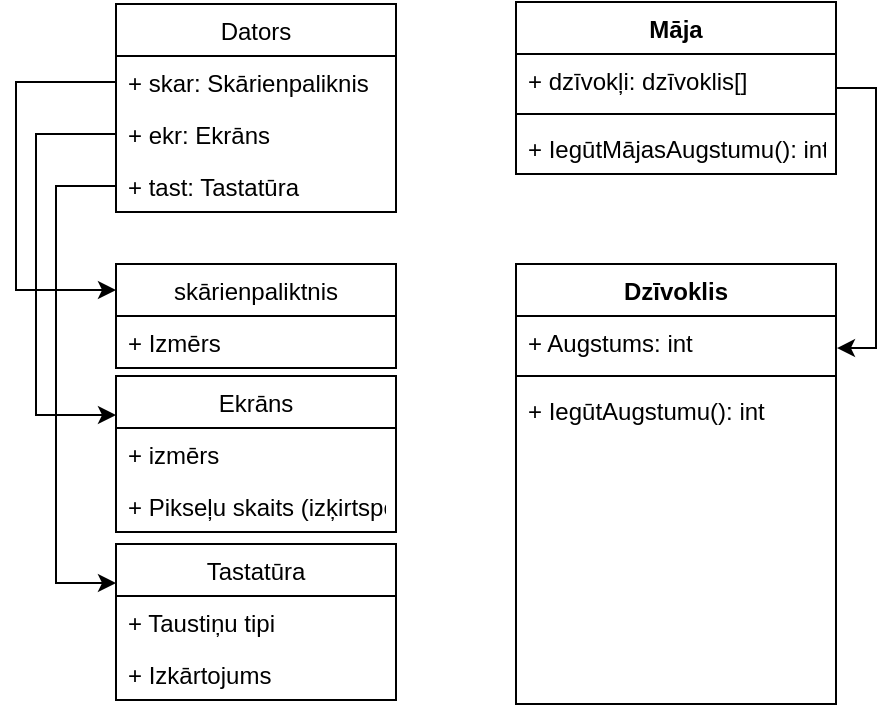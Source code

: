 <mxfile version="20.8.23" type="device"><diagram name="Page-1" id="7RA7qB7mhQdXJ-fSMNeE"><mxGraphModel dx="1078" dy="447" grid="1" gridSize="10" guides="1" tooltips="1" connect="1" arrows="1" fold="1" page="1" pageScale="1" pageWidth="850" pageHeight="1100" math="0" shadow="0"><root><mxCell id="0"/><mxCell id="1" parent="0"/><mxCell id="PHc0Eltf6T2euqXwBbr9-19" value="Dators" style="swimlane;fontStyle=0;childLayout=stackLayout;horizontal=1;startSize=26;fillColor=none;horizontalStack=0;resizeParent=1;resizeParentMax=0;resizeLast=0;collapsible=1;marginBottom=0;" vertex="1" parent="1"><mxGeometry x="160" y="90" width="140" height="104" as="geometry"/></mxCell><mxCell id="PHc0Eltf6T2euqXwBbr9-20" value="+ skar: Skārienpaliknis" style="text;strokeColor=none;fillColor=none;align=left;verticalAlign=top;spacingLeft=4;spacingRight=4;overflow=hidden;rotatable=0;points=[[0,0.5],[1,0.5]];portConstraint=eastwest;" vertex="1" parent="PHc0Eltf6T2euqXwBbr9-19"><mxGeometry y="26" width="140" height="26" as="geometry"/></mxCell><mxCell id="PHc0Eltf6T2euqXwBbr9-21" value="+ ekr: Ekrāns" style="text;strokeColor=none;fillColor=none;align=left;verticalAlign=top;spacingLeft=4;spacingRight=4;overflow=hidden;rotatable=0;points=[[0,0.5],[1,0.5]];portConstraint=eastwest;" vertex="1" parent="PHc0Eltf6T2euqXwBbr9-19"><mxGeometry y="52" width="140" height="26" as="geometry"/></mxCell><mxCell id="PHc0Eltf6T2euqXwBbr9-22" value="+ tast: Tastatūra" style="text;strokeColor=none;fillColor=none;align=left;verticalAlign=top;spacingLeft=4;spacingRight=4;overflow=hidden;rotatable=0;points=[[0,0.5],[1,0.5]];portConstraint=eastwest;" vertex="1" parent="PHc0Eltf6T2euqXwBbr9-19"><mxGeometry y="78" width="140" height="26" as="geometry"/></mxCell><mxCell id="PHc0Eltf6T2euqXwBbr9-23" value="Tastatūra" style="swimlane;fontStyle=0;childLayout=stackLayout;horizontal=1;startSize=26;fillColor=none;horizontalStack=0;resizeParent=1;resizeParentMax=0;resizeLast=0;collapsible=1;marginBottom=0;" vertex="1" parent="1"><mxGeometry x="160" y="360" width="140" height="78" as="geometry"/></mxCell><mxCell id="PHc0Eltf6T2euqXwBbr9-24" value="+ Taustiņu tipi" style="text;strokeColor=none;fillColor=none;align=left;verticalAlign=top;spacingLeft=4;spacingRight=4;overflow=hidden;rotatable=0;points=[[0,0.5],[1,0.5]];portConstraint=eastwest;" vertex="1" parent="PHc0Eltf6T2euqXwBbr9-23"><mxGeometry y="26" width="140" height="26" as="geometry"/></mxCell><mxCell id="PHc0Eltf6T2euqXwBbr9-25" value="+ Izkārtojums" style="text;strokeColor=none;fillColor=none;align=left;verticalAlign=top;spacingLeft=4;spacingRight=4;overflow=hidden;rotatable=0;points=[[0,0.5],[1,0.5]];portConstraint=eastwest;" vertex="1" parent="PHc0Eltf6T2euqXwBbr9-23"><mxGeometry y="52" width="140" height="26" as="geometry"/></mxCell><mxCell id="PHc0Eltf6T2euqXwBbr9-31" value="Ekrāns" style="swimlane;fontStyle=0;childLayout=stackLayout;horizontal=1;startSize=26;fillColor=none;horizontalStack=0;resizeParent=1;resizeParentMax=0;resizeLast=0;collapsible=1;marginBottom=0;" vertex="1" parent="1"><mxGeometry x="160" y="276" width="140" height="78" as="geometry"/></mxCell><mxCell id="PHc0Eltf6T2euqXwBbr9-32" value="+ izmērs" style="text;strokeColor=none;fillColor=none;align=left;verticalAlign=top;spacingLeft=4;spacingRight=4;overflow=hidden;rotatable=0;points=[[0,0.5],[1,0.5]];portConstraint=eastwest;" vertex="1" parent="PHc0Eltf6T2euqXwBbr9-31"><mxGeometry y="26" width="140" height="26" as="geometry"/></mxCell><mxCell id="PHc0Eltf6T2euqXwBbr9-33" value="+ Pikseļu skaits (izķirtspēja)" style="text;strokeColor=none;fillColor=none;align=left;verticalAlign=top;spacingLeft=4;spacingRight=4;overflow=hidden;rotatable=0;points=[[0,0.5],[1,0.5]];portConstraint=eastwest;" vertex="1" parent="PHc0Eltf6T2euqXwBbr9-31"><mxGeometry y="52" width="140" height="26" as="geometry"/></mxCell><mxCell id="PHc0Eltf6T2euqXwBbr9-35" value="skārienpaliktnis" style="swimlane;fontStyle=0;childLayout=stackLayout;horizontal=1;startSize=26;fillColor=none;horizontalStack=0;resizeParent=1;resizeParentMax=0;resizeLast=0;collapsible=1;marginBottom=0;" vertex="1" parent="1"><mxGeometry x="160" y="220" width="140" height="52" as="geometry"/></mxCell><mxCell id="PHc0Eltf6T2euqXwBbr9-36" value="+ Izmērs" style="text;strokeColor=none;fillColor=none;align=left;verticalAlign=top;spacingLeft=4;spacingRight=4;overflow=hidden;rotatable=0;points=[[0,0.5],[1,0.5]];portConstraint=eastwest;" vertex="1" parent="PHc0Eltf6T2euqXwBbr9-35"><mxGeometry y="26" width="140" height="26" as="geometry"/></mxCell><mxCell id="PHc0Eltf6T2euqXwBbr9-56" style="edgeStyle=orthogonalEdgeStyle;rounded=0;orthogonalLoop=1;jettySize=auto;html=1;exitX=1;exitY=0.5;exitDx=0;exitDy=0;entryX=1.003;entryY=0.191;entryDx=0;entryDy=0;entryPerimeter=0;" edge="1" parent="1" source="PHc0Eltf6T2euqXwBbr9-40" target="PHc0Eltf6T2euqXwBbr9-44"><mxGeometry relative="1" as="geometry"/></mxCell><mxCell id="PHc0Eltf6T2euqXwBbr9-40" value="Māja" style="swimlane;fontStyle=1;align=center;verticalAlign=top;childLayout=stackLayout;horizontal=1;startSize=26;horizontalStack=0;resizeParent=1;resizeParentMax=0;resizeLast=0;collapsible=1;marginBottom=0;" vertex="1" parent="1"><mxGeometry x="360" y="89" width="160" height="86" as="geometry"/></mxCell><mxCell id="PHc0Eltf6T2euqXwBbr9-41" value="+ dzīvokļi: dzīvoklis[]" style="text;strokeColor=none;fillColor=none;align=left;verticalAlign=top;spacingLeft=4;spacingRight=4;overflow=hidden;rotatable=0;points=[[0,0.5],[1,0.5]];portConstraint=eastwest;" vertex="1" parent="PHc0Eltf6T2euqXwBbr9-40"><mxGeometry y="26" width="160" height="26" as="geometry"/></mxCell><mxCell id="PHc0Eltf6T2euqXwBbr9-42" value="" style="line;strokeWidth=1;fillColor=none;align=left;verticalAlign=middle;spacingTop=-1;spacingLeft=3;spacingRight=3;rotatable=0;labelPosition=right;points=[];portConstraint=eastwest;strokeColor=inherit;" vertex="1" parent="PHc0Eltf6T2euqXwBbr9-40"><mxGeometry y="52" width="160" height="8" as="geometry"/></mxCell><mxCell id="PHc0Eltf6T2euqXwBbr9-43" value="+ IegūtMājasAugstumu(): int" style="text;strokeColor=none;fillColor=none;align=left;verticalAlign=top;spacingLeft=4;spacingRight=4;overflow=hidden;rotatable=0;points=[[0,0.5],[1,0.5]];portConstraint=eastwest;" vertex="1" parent="PHc0Eltf6T2euqXwBbr9-40"><mxGeometry y="60" width="160" height="26" as="geometry"/></mxCell><mxCell id="PHc0Eltf6T2euqXwBbr9-44" value="Dzīvoklis" style="swimlane;fontStyle=1;align=center;verticalAlign=top;childLayout=stackLayout;horizontal=1;startSize=26;horizontalStack=0;resizeParent=1;resizeParentMax=0;resizeLast=0;collapsible=1;marginBottom=0;" vertex="1" parent="1"><mxGeometry x="360" y="220" width="160" height="220" as="geometry"/></mxCell><mxCell id="PHc0Eltf6T2euqXwBbr9-45" value="+ Augstums: int" style="text;strokeColor=none;fillColor=none;align=left;verticalAlign=top;spacingLeft=4;spacingRight=4;overflow=hidden;rotatable=0;points=[[0,0.5],[1,0.5]];portConstraint=eastwest;" vertex="1" parent="PHc0Eltf6T2euqXwBbr9-44"><mxGeometry y="26" width="160" height="26" as="geometry"/></mxCell><mxCell id="PHc0Eltf6T2euqXwBbr9-46" value="" style="line;strokeWidth=1;fillColor=none;align=left;verticalAlign=middle;spacingTop=-1;spacingLeft=3;spacingRight=3;rotatable=0;labelPosition=right;points=[];portConstraint=eastwest;strokeColor=inherit;" vertex="1" parent="PHc0Eltf6T2euqXwBbr9-44"><mxGeometry y="52" width="160" height="8" as="geometry"/></mxCell><mxCell id="PHc0Eltf6T2euqXwBbr9-47" value="+ IegūtAugstumu(): int" style="text;strokeColor=none;fillColor=none;align=left;verticalAlign=top;spacingLeft=4;spacingRight=4;overflow=hidden;rotatable=0;points=[[0,0.5],[1,0.5]];portConstraint=eastwest;direction=south;" vertex="1" parent="PHc0Eltf6T2euqXwBbr9-44"><mxGeometry y="60" width="160" height="160" as="geometry"/></mxCell><mxCell id="PHc0Eltf6T2euqXwBbr9-57" style="edgeStyle=orthogonalEdgeStyle;rounded=0;orthogonalLoop=1;jettySize=auto;html=1;exitX=0;exitY=0.5;exitDx=0;exitDy=0;entryX=0;entryY=0.25;entryDx=0;entryDy=0;" edge="1" parent="1" source="PHc0Eltf6T2euqXwBbr9-20" target="PHc0Eltf6T2euqXwBbr9-35"><mxGeometry relative="1" as="geometry"><Array as="points"><mxPoint x="110" y="129"/><mxPoint x="110" y="233"/></Array></mxGeometry></mxCell><mxCell id="PHc0Eltf6T2euqXwBbr9-58" style="edgeStyle=orthogonalEdgeStyle;rounded=0;orthogonalLoop=1;jettySize=auto;html=1;exitX=0;exitY=0.5;exitDx=0;exitDy=0;entryX=0;entryY=0.25;entryDx=0;entryDy=0;" edge="1" parent="1" source="PHc0Eltf6T2euqXwBbr9-21" target="PHc0Eltf6T2euqXwBbr9-31"><mxGeometry relative="1" as="geometry"><Array as="points"><mxPoint x="120" y="155"/><mxPoint x="120" y="296"/></Array></mxGeometry></mxCell><mxCell id="PHc0Eltf6T2euqXwBbr9-59" style="edgeStyle=orthogonalEdgeStyle;rounded=0;orthogonalLoop=1;jettySize=auto;html=1;exitX=0;exitY=0.5;exitDx=0;exitDy=0;entryX=0;entryY=0.25;entryDx=0;entryDy=0;" edge="1" parent="1" source="PHc0Eltf6T2euqXwBbr9-22" target="PHc0Eltf6T2euqXwBbr9-23"><mxGeometry relative="1" as="geometry"><Array as="points"><mxPoint x="130" y="181"/><mxPoint x="130" y="380"/></Array></mxGeometry></mxCell></root></mxGraphModel></diagram></mxfile>